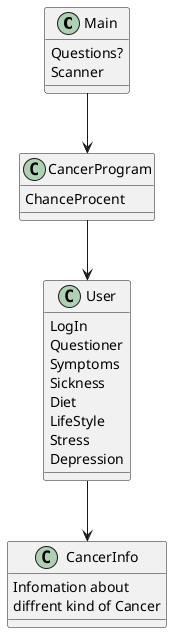 @startuml
'https://plantuml.com/sequence-diagram



Class Main{
Questions?
Scanner
}
Class CancerProgram{
ChanceProcent

}
Class User{
LogIn
Questioner
Symptoms
Sickness
Diet
LifeStyle
Stress
Depression
}
Class CancerInfo{
Infomation about
diffrent kind of Cancer

}

Main-->CancerProgram
CancerProgram-->User
User-->CancerInfo

@enduml